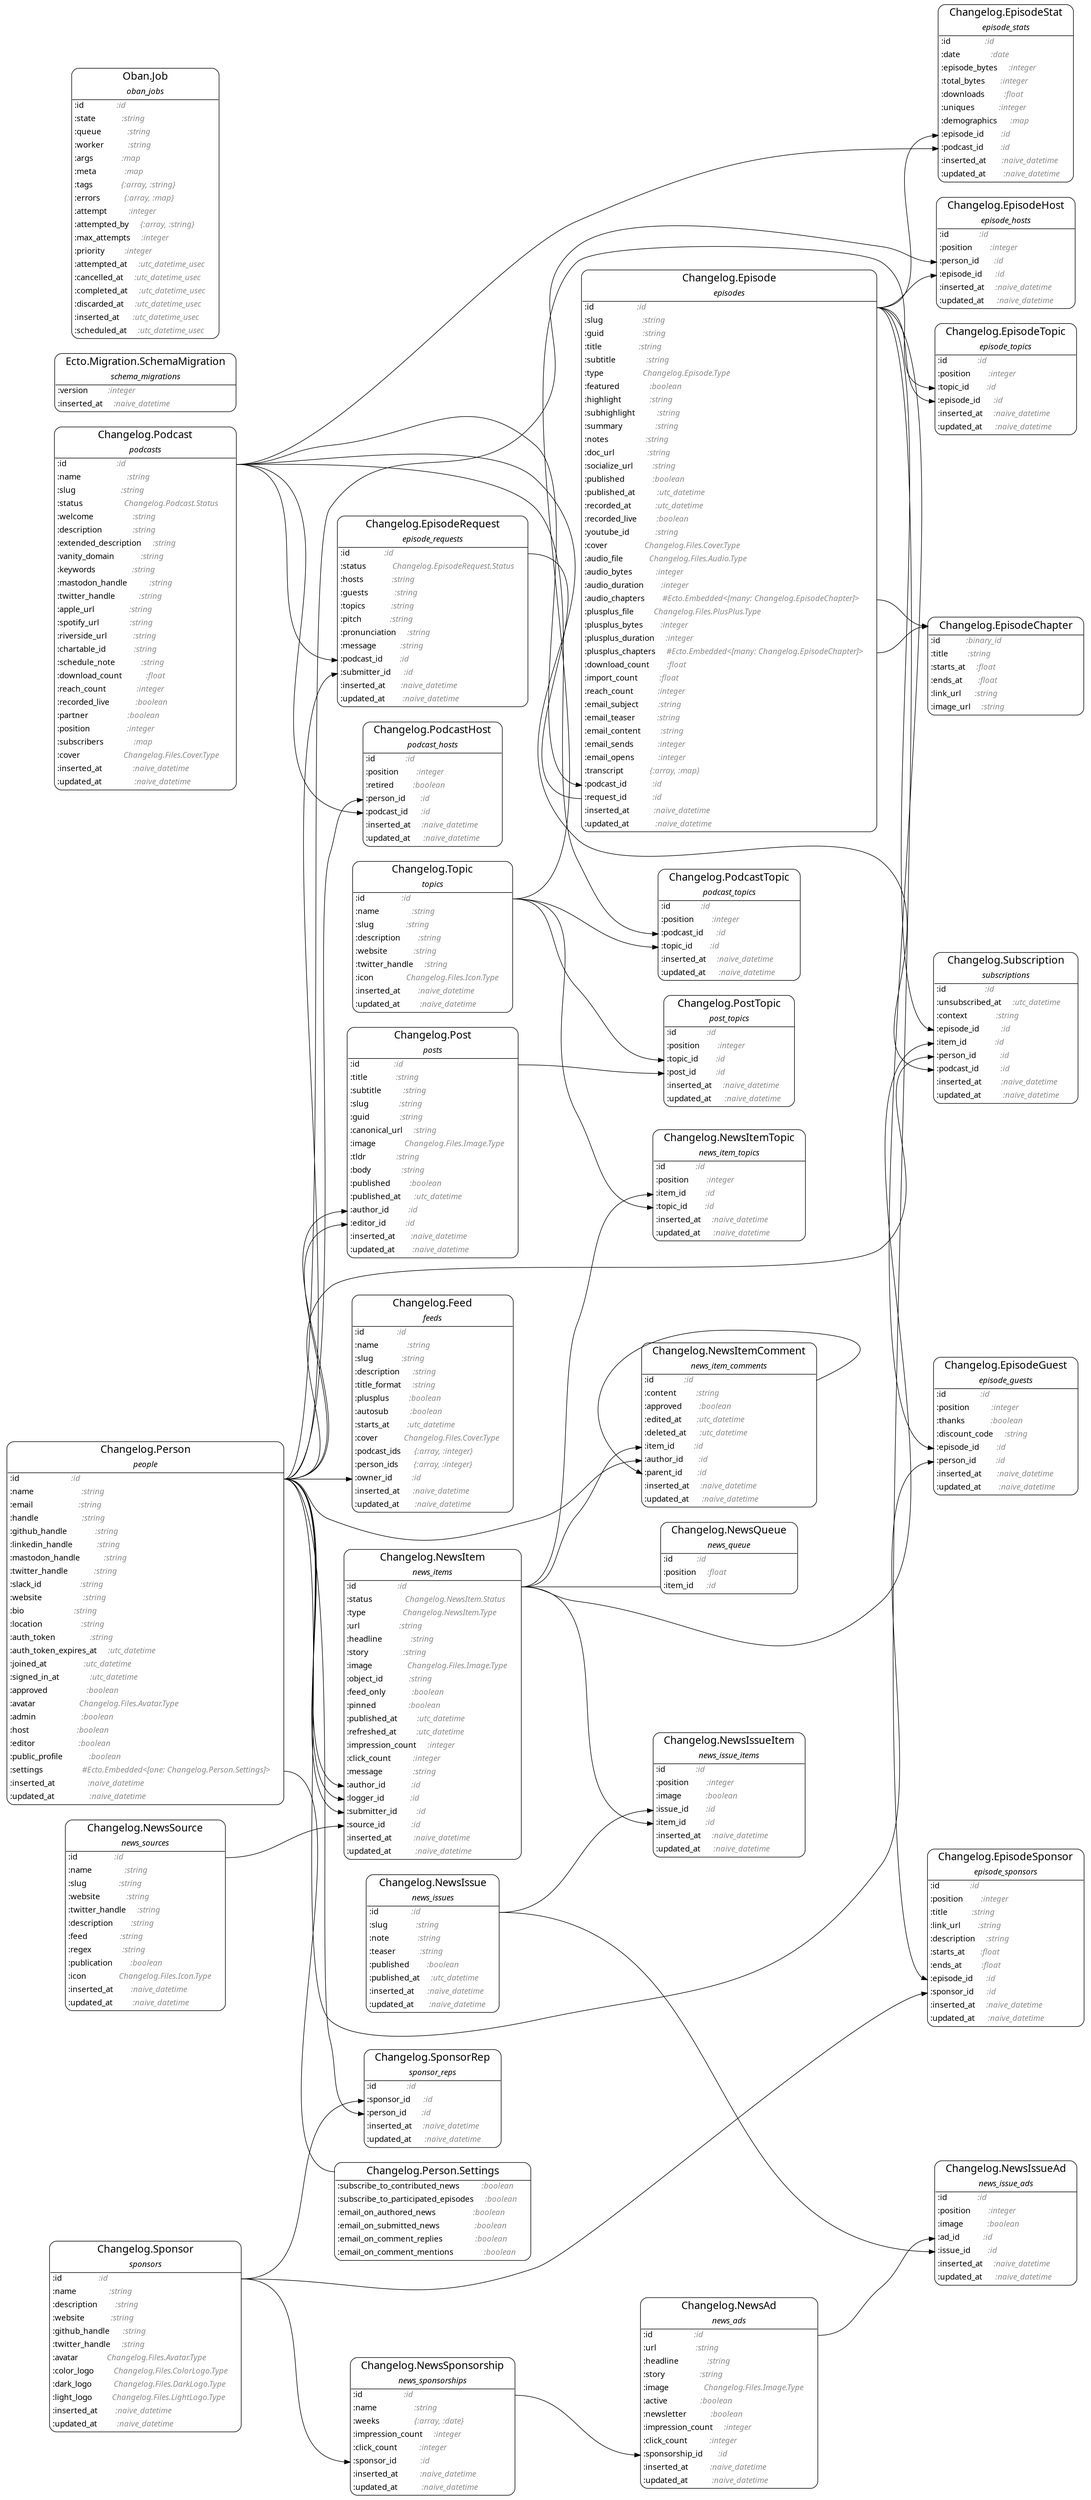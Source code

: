 digraph {
  ranksep=1.0; rankdir=LR;
  node [shape = none, fontname="Roboto Mono"];
  "Changelog.Episode" [label= <<table align='left' border='1' style='rounded' cellspacing='0' cellpadding='4' cellborder='0'><tr><td port='header@schema_module'><font point-size='18'>   Changelog.Episode   </font></td></tr><tr><td border='1' sides='b' colspan='2'><font point-size='14'><i>episodes</i></font></td></tr><tr><td align='left' port='field@id'>:id                    <i><font color='gray54'>:id                                                  </font></i></td></tr><tr><td align='left' port='field@slug'>:slug                  <i><font color='gray54'>:string                                              </font></i></td></tr><tr><td align='left' port='field@guid'>:guid                  <i><font color='gray54'>:string                                              </font></i></td></tr><tr><td align='left' port='field@title'>:title                 <i><font color='gray54'>:string                                              </font></i></td></tr><tr><td align='left' port='field@subtitle'>:subtitle              <i><font color='gray54'>:string                                              </font></i></td></tr><tr><td align='left' port='field@type'>:type                  <i><font color='gray54'>Changelog.Episode.Type                               </font></i></td></tr><tr><td align='left' port='field@featured'>:featured              <i><font color='gray54'>:boolean                                             </font></i></td></tr><tr><td align='left' port='field@highlight'>:highlight             <i><font color='gray54'>:string                                              </font></i></td></tr><tr><td align='left' port='field@subhighlight'>:subhighlight          <i><font color='gray54'>:string                                              </font></i></td></tr><tr><td align='left' port='field@summary'>:summary               <i><font color='gray54'>:string                                              </font></i></td></tr><tr><td align='left' port='field@notes'>:notes                 <i><font color='gray54'>:string                                              </font></i></td></tr><tr><td align='left' port='field@doc_url'>:doc_url               <i><font color='gray54'>:string                                              </font></i></td></tr><tr><td align='left' port='field@socialize_url'>:socialize_url         <i><font color='gray54'>:string                                              </font></i></td></tr><tr><td align='left' port='field@published'>:published             <i><font color='gray54'>:boolean                                             </font></i></td></tr><tr><td align='left' port='field@published_at'>:published_at          <i><font color='gray54'>:utc_datetime                                        </font></i></td></tr><tr><td align='left' port='field@recorded_at'>:recorded_at           <i><font color='gray54'>:utc_datetime                                        </font></i></td></tr><tr><td align='left' port='field@recorded_live'>:recorded_live         <i><font color='gray54'>:boolean                                             </font></i></td></tr><tr><td align='left' port='field@youtube_id'>:youtube_id            <i><font color='gray54'>:string                                              </font></i></td></tr><tr><td align='left' port='field@cover'>:cover                 <i><font color='gray54'>Changelog.Files.Cover.Type                           </font></i></td></tr><tr><td align='left' port='field@audio_file'>:audio_file            <i><font color='gray54'>Changelog.Files.Audio.Type                           </font></i></td></tr><tr><td align='left' port='field@audio_bytes'>:audio_bytes           <i><font color='gray54'>:integer                                             </font></i></td></tr><tr><td align='left' port='field@audio_duration'>:audio_duration        <i><font color='gray54'>:integer                                             </font></i></td></tr><tr><td align='left' port='field@audio_chapters'>:audio_chapters        <i><font color='gray54'>#Ecto.Embedded&lt;[many: Changelog.EpisodeChapter]&gt;     </font></i></td></tr><tr><td align='left' port='field@plusplus_file'>:plusplus_file         <i><font color='gray54'>Changelog.Files.PlusPlus.Type                        </font></i></td></tr><tr><td align='left' port='field@plusplus_bytes'>:plusplus_bytes        <i><font color='gray54'>:integer                                             </font></i></td></tr><tr><td align='left' port='field@plusplus_duration'>:plusplus_duration     <i><font color='gray54'>:integer                                             </font></i></td></tr><tr><td align='left' port='field@plusplus_chapters'>:plusplus_chapters     <i><font color='gray54'>#Ecto.Embedded&lt;[many: Changelog.EpisodeChapter]&gt;     </font></i></td></tr><tr><td align='left' port='field@download_count'>:download_count        <i><font color='gray54'>:float                                               </font></i></td></tr><tr><td align='left' port='field@import_count'>:import_count          <i><font color='gray54'>:float                                               </font></i></td></tr><tr><td align='left' port='field@reach_count'>:reach_count           <i><font color='gray54'>:integer                                             </font></i></td></tr><tr><td align='left' port='field@email_subject'>:email_subject         <i><font color='gray54'>:string                                              </font></i></td></tr><tr><td align='left' port='field@email_teaser'>:email_teaser          <i><font color='gray54'>:string                                              </font></i></td></tr><tr><td align='left' port='field@email_content'>:email_content         <i><font color='gray54'>:string                                              </font></i></td></tr><tr><td align='left' port='field@email_sends'>:email_sends           <i><font color='gray54'>:integer                                             </font></i></td></tr><tr><td align='left' port='field@email_opens'>:email_opens           <i><font color='gray54'>:integer                                             </font></i></td></tr><tr><td align='left' port='field@transcript'>:transcript            <i><font color='gray54'>{:array, :map}                                       </font></i></td></tr><tr><td align='left' port='field@podcast_id'>:podcast_id            <i><font color='gray54'>:id                                                  </font></i></td></tr><tr><td align='left' port='field@request_id'>:request_id            <i><font color='gray54'>:id                                                  </font></i></td></tr><tr><td align='left' port='field@inserted_at'>:inserted_at           <i><font color='gray54'>:naive_datetime                                      </font></i></td></tr><tr><td align='left' port='field@updated_at'>:updated_at            <i><font color='gray54'>:naive_datetime                                      </font></i></td></tr></table>>]
  "Changelog.EpisodeChapter" [label= <<table align='left' border='1' style='rounded' cellspacing='0' cellpadding='4' cellborder='0'><tr><td border='1' sides='b' colspan='2' port='header@schema_module'><font point-size='18'>   Changelog.EpisodeChapter   </font></td></tr><tr><td align='left' port='field@id'>:id            <i><font color='gray54'>:binary_id     </font></i></td></tr><tr><td align='left' port='field@title'>:title         <i><font color='gray54'>:string        </font></i></td></tr><tr><td align='left' port='field@starts_at'>:starts_at     <i><font color='gray54'>:float         </font></i></td></tr><tr><td align='left' port='field@ends_at'>:ends_at       <i><font color='gray54'>:float         </font></i></td></tr><tr><td align='left' port='field@link_url'>:link_url      <i><font color='gray54'>:string        </font></i></td></tr><tr><td align='left' port='field@image_url'>:image_url     <i><font color='gray54'>:string        </font></i></td></tr></table>>]
  "Changelog.EpisodeGuest" [label= <<table align='left' border='1' style='rounded' cellspacing='0' cellpadding='4' cellborder='0'><tr><td port='header@schema_module'><font point-size='18'>   Changelog.EpisodeGuest   </font></td></tr><tr><td border='1' sides='b' colspan='2'><font point-size='14'><i>episode_guests</i></font></td></tr><tr><td align='left' port='field@id'>:id                <i><font color='gray54'>:id                 </font></i></td></tr><tr><td align='left' port='field@position'>:position          <i><font color='gray54'>:integer            </font></i></td></tr><tr><td align='left' port='field@thanks'>:thanks            <i><font color='gray54'>:boolean            </font></i></td></tr><tr><td align='left' port='field@discount_code'>:discount_code     <i><font color='gray54'>:string             </font></i></td></tr><tr><td align='left' port='field@episode_id'>:episode_id        <i><font color='gray54'>:id                 </font></i></td></tr><tr><td align='left' port='field@person_id'>:person_id         <i><font color='gray54'>:id                 </font></i></td></tr><tr><td align='left' port='field@inserted_at'>:inserted_at       <i><font color='gray54'>:naive_datetime     </font></i></td></tr><tr><td align='left' port='field@updated_at'>:updated_at        <i><font color='gray54'>:naive_datetime     </font></i></td></tr></table>>]
  "Changelog.EpisodeHost" [label= <<table align='left' border='1' style='rounded' cellspacing='0' cellpadding='4' cellborder='0'><tr><td port='header@schema_module'><font point-size='18'>   Changelog.EpisodeHost   </font></td></tr><tr><td border='1' sides='b' colspan='2'><font point-size='14'><i>episode_hosts</i></font></td></tr><tr><td align='left' port='field@id'>:id              <i><font color='gray54'>:id                 </font></i></td></tr><tr><td align='left' port='field@position'>:position        <i><font color='gray54'>:integer            </font></i></td></tr><tr><td align='left' port='field@person_id'>:person_id       <i><font color='gray54'>:id                 </font></i></td></tr><tr><td align='left' port='field@episode_id'>:episode_id      <i><font color='gray54'>:id                 </font></i></td></tr><tr><td align='left' port='field@inserted_at'>:inserted_at     <i><font color='gray54'>:naive_datetime     </font></i></td></tr><tr><td align='left' port='field@updated_at'>:updated_at      <i><font color='gray54'>:naive_datetime     </font></i></td></tr></table>>]
  "Changelog.EpisodeRequest" [label= <<table align='left' border='1' style='rounded' cellspacing='0' cellpadding='4' cellborder='0'><tr><td port='header@schema_module'><font point-size='18'>   Changelog.EpisodeRequest   </font></td></tr><tr><td border='1' sides='b' colspan='2'><font point-size='14'><i>episode_requests</i></font></td></tr><tr><td align='left' port='field@id'>:id                <i><font color='gray54'>:id                                 </font></i></td></tr><tr><td align='left' port='field@status'>:status            <i><font color='gray54'>Changelog.EpisodeRequest.Status     </font></i></td></tr><tr><td align='left' port='field@hosts'>:hosts             <i><font color='gray54'>:string                             </font></i></td></tr><tr><td align='left' port='field@guests'>:guests            <i><font color='gray54'>:string                             </font></i></td></tr><tr><td align='left' port='field@topics'>:topics            <i><font color='gray54'>:string                             </font></i></td></tr><tr><td align='left' port='field@pitch'>:pitch             <i><font color='gray54'>:string                             </font></i></td></tr><tr><td align='left' port='field@pronunciation'>:pronunciation     <i><font color='gray54'>:string                             </font></i></td></tr><tr><td align='left' port='field@message'>:message           <i><font color='gray54'>:string                             </font></i></td></tr><tr><td align='left' port='field@podcast_id'>:podcast_id        <i><font color='gray54'>:id                                 </font></i></td></tr><tr><td align='left' port='field@submitter_id'>:submitter_id      <i><font color='gray54'>:id                                 </font></i></td></tr><tr><td align='left' port='field@inserted_at'>:inserted_at       <i><font color='gray54'>:naive_datetime                     </font></i></td></tr><tr><td align='left' port='field@updated_at'>:updated_at        <i><font color='gray54'>:naive_datetime                     </font></i></td></tr></table>>]
  "Changelog.EpisodeSponsor" [label= <<table align='left' border='1' style='rounded' cellspacing='0' cellpadding='4' cellborder='0'><tr><td port='header@schema_module'><font point-size='18'>   Changelog.EpisodeSponsor   </font></td></tr><tr><td border='1' sides='b' colspan='2'><font point-size='14'><i>episode_sponsors</i></font></td></tr><tr><td align='left' port='field@id'>:id              <i><font color='gray54'>:id                 </font></i></td></tr><tr><td align='left' port='field@position'>:position        <i><font color='gray54'>:integer            </font></i></td></tr><tr><td align='left' port='field@title'>:title           <i><font color='gray54'>:string             </font></i></td></tr><tr><td align='left' port='field@link_url'>:link_url        <i><font color='gray54'>:string             </font></i></td></tr><tr><td align='left' port='field@description'>:description     <i><font color='gray54'>:string             </font></i></td></tr><tr><td align='left' port='field@starts_at'>:starts_at       <i><font color='gray54'>:float              </font></i></td></tr><tr><td align='left' port='field@ends_at'>:ends_at         <i><font color='gray54'>:float              </font></i></td></tr><tr><td align='left' port='field@episode_id'>:episode_id      <i><font color='gray54'>:id                 </font></i></td></tr><tr><td align='left' port='field@sponsor_id'>:sponsor_id      <i><font color='gray54'>:id                 </font></i></td></tr><tr><td align='left' port='field@inserted_at'>:inserted_at     <i><font color='gray54'>:naive_datetime     </font></i></td></tr><tr><td align='left' port='field@updated_at'>:updated_at      <i><font color='gray54'>:naive_datetime     </font></i></td></tr></table>>]
  "Changelog.EpisodeStat" [label= <<table align='left' border='1' style='rounded' cellspacing='0' cellpadding='4' cellborder='0'><tr><td port='header@schema_module'><font point-size='18'>   Changelog.EpisodeStat   </font></td></tr><tr><td border='1' sides='b' colspan='2'><font point-size='14'><i>episode_stats</i></font></td></tr><tr><td align='left' port='field@id'>:id                <i><font color='gray54'>:id                 </font></i></td></tr><tr><td align='left' port='field@date'>:date              <i><font color='gray54'>:date               </font></i></td></tr><tr><td align='left' port='field@episode_bytes'>:episode_bytes     <i><font color='gray54'>:integer            </font></i></td></tr><tr><td align='left' port='field@total_bytes'>:total_bytes       <i><font color='gray54'>:integer            </font></i></td></tr><tr><td align='left' port='field@downloads'>:downloads         <i><font color='gray54'>:float              </font></i></td></tr><tr><td align='left' port='field@uniques'>:uniques           <i><font color='gray54'>:integer            </font></i></td></tr><tr><td align='left' port='field@demographics'>:demographics      <i><font color='gray54'>:map                </font></i></td></tr><tr><td align='left' port='field@episode_id'>:episode_id        <i><font color='gray54'>:id                 </font></i></td></tr><tr><td align='left' port='field@podcast_id'>:podcast_id        <i><font color='gray54'>:id                 </font></i></td></tr><tr><td align='left' port='field@inserted_at'>:inserted_at       <i><font color='gray54'>:naive_datetime     </font></i></td></tr><tr><td align='left' port='field@updated_at'>:updated_at        <i><font color='gray54'>:naive_datetime     </font></i></td></tr></table>>]
  "Changelog.EpisodeTopic" [label= <<table align='left' border='1' style='rounded' cellspacing='0' cellpadding='4' cellborder='0'><tr><td port='header@schema_module'><font point-size='18'>   Changelog.EpisodeTopic   </font></td></tr><tr><td border='1' sides='b' colspan='2'><font point-size='14'><i>episode_topics</i></font></td></tr><tr><td align='left' port='field@id'>:id              <i><font color='gray54'>:id                 </font></i></td></tr><tr><td align='left' port='field@position'>:position        <i><font color='gray54'>:integer            </font></i></td></tr><tr><td align='left' port='field@topic_id'>:topic_id        <i><font color='gray54'>:id                 </font></i></td></tr><tr><td align='left' port='field@episode_id'>:episode_id      <i><font color='gray54'>:id                 </font></i></td></tr><tr><td align='left' port='field@inserted_at'>:inserted_at     <i><font color='gray54'>:naive_datetime     </font></i></td></tr><tr><td align='left' port='field@updated_at'>:updated_at      <i><font color='gray54'>:naive_datetime     </font></i></td></tr></table>>]
  "Changelog.Feed" [label= <<table align='left' border='1' style='rounded' cellspacing='0' cellpadding='4' cellborder='0'><tr><td port='header@schema_module'><font point-size='18'>   Changelog.Feed   </font></td></tr><tr><td border='1' sides='b' colspan='2'><font point-size='14'><i>feeds</i></font></td></tr><tr><td align='left' port='field@id'>:id               <i><font color='gray54'>:id                            </font></i></td></tr><tr><td align='left' port='field@name'>:name             <i><font color='gray54'>:string                        </font></i></td></tr><tr><td align='left' port='field@slug'>:slug             <i><font color='gray54'>:string                        </font></i></td></tr><tr><td align='left' port='field@description'>:description      <i><font color='gray54'>:string                        </font></i></td></tr><tr><td align='left' port='field@title_format'>:title_format     <i><font color='gray54'>:string                        </font></i></td></tr><tr><td align='left' port='field@plusplus'>:plusplus         <i><font color='gray54'>:boolean                       </font></i></td></tr><tr><td align='left' port='field@autosub'>:autosub          <i><font color='gray54'>:boolean                       </font></i></td></tr><tr><td align='left' port='field@starts_at'>:starts_at        <i><font color='gray54'>:utc_datetime                  </font></i></td></tr><tr><td align='left' port='field@cover'>:cover            <i><font color='gray54'>Changelog.Files.Cover.Type     </font></i></td></tr><tr><td align='left' port='field@podcast_ids'>:podcast_ids      <i><font color='gray54'>{:array, :integer}             </font></i></td></tr><tr><td align='left' port='field@person_ids'>:person_ids       <i><font color='gray54'>{:array, :integer}             </font></i></td></tr><tr><td align='left' port='field@owner_id'>:owner_id         <i><font color='gray54'>:id                            </font></i></td></tr><tr><td align='left' port='field@inserted_at'>:inserted_at      <i><font color='gray54'>:naive_datetime                </font></i></td></tr><tr><td align='left' port='field@updated_at'>:updated_at       <i><font color='gray54'>:naive_datetime                </font></i></td></tr></table>>]
  "Changelog.NewsAd" [label= <<table align='left' border='1' style='rounded' cellspacing='0' cellpadding='4' cellborder='0'><tr><td port='header@schema_module'><font point-size='18'>   Changelog.NewsAd   </font></td></tr><tr><td border='1' sides='b' colspan='2'><font point-size='14'><i>news_ads</i></font></td></tr><tr><td align='left' port='field@id'>:id                   <i><font color='gray54'>:id                            </font></i></td></tr><tr><td align='left' port='field@url'>:url                  <i><font color='gray54'>:string                        </font></i></td></tr><tr><td align='left' port='field@headline'>:headline             <i><font color='gray54'>:string                        </font></i></td></tr><tr><td align='left' port='field@story'>:story                <i><font color='gray54'>:string                        </font></i></td></tr><tr><td align='left' port='field@image'>:image                <i><font color='gray54'>Changelog.Files.Image.Type     </font></i></td></tr><tr><td align='left' port='field@active'>:active               <i><font color='gray54'>:boolean                       </font></i></td></tr><tr><td align='left' port='field@newsletter'>:newsletter           <i><font color='gray54'>:boolean                       </font></i></td></tr><tr><td align='left' port='field@impression_count'>:impression_count     <i><font color='gray54'>:integer                       </font></i></td></tr><tr><td align='left' port='field@click_count'>:click_count          <i><font color='gray54'>:integer                       </font></i></td></tr><tr><td align='left' port='field@sponsorship_id'>:sponsorship_id       <i><font color='gray54'>:id                            </font></i></td></tr><tr><td align='left' port='field@inserted_at'>:inserted_at          <i><font color='gray54'>:naive_datetime                </font></i></td></tr><tr><td align='left' port='field@updated_at'>:updated_at           <i><font color='gray54'>:naive_datetime                </font></i></td></tr></table>>]
  "Changelog.NewsIssue" [label= <<table align='left' border='1' style='rounded' cellspacing='0' cellpadding='4' cellborder='0'><tr><td port='header@schema_module'><font point-size='18'>   Changelog.NewsIssue   </font></td></tr><tr><td border='1' sides='b' colspan='2'><font point-size='14'><i>news_issues</i></font></td></tr><tr><td align='left' port='field@id'>:id               <i><font color='gray54'>:id                 </font></i></td></tr><tr><td align='left' port='field@slug'>:slug             <i><font color='gray54'>:string             </font></i></td></tr><tr><td align='left' port='field@note'>:note             <i><font color='gray54'>:string             </font></i></td></tr><tr><td align='left' port='field@teaser'>:teaser           <i><font color='gray54'>:string             </font></i></td></tr><tr><td align='left' port='field@published'>:published        <i><font color='gray54'>:boolean            </font></i></td></tr><tr><td align='left' port='field@published_at'>:published_at     <i><font color='gray54'>:utc_datetime       </font></i></td></tr><tr><td align='left' port='field@inserted_at'>:inserted_at      <i><font color='gray54'>:naive_datetime     </font></i></td></tr><tr><td align='left' port='field@updated_at'>:updated_at       <i><font color='gray54'>:naive_datetime     </font></i></td></tr></table>>]
  "Changelog.NewsIssueAd" [label= <<table align='left' border='1' style='rounded' cellspacing='0' cellpadding='4' cellborder='0'><tr><td port='header@schema_module'><font point-size='18'>   Changelog.NewsIssueAd   </font></td></tr><tr><td border='1' sides='b' colspan='2'><font point-size='14'><i>news_issue_ads</i></font></td></tr><tr><td align='left' port='field@id'>:id              <i><font color='gray54'>:id                 </font></i></td></tr><tr><td align='left' port='field@position'>:position        <i><font color='gray54'>:integer            </font></i></td></tr><tr><td align='left' port='field@image'>:image           <i><font color='gray54'>:boolean            </font></i></td></tr><tr><td align='left' port='field@ad_id'>:ad_id           <i><font color='gray54'>:id                 </font></i></td></tr><tr><td align='left' port='field@issue_id'>:issue_id        <i><font color='gray54'>:id                 </font></i></td></tr><tr><td align='left' port='field@inserted_at'>:inserted_at     <i><font color='gray54'>:naive_datetime     </font></i></td></tr><tr><td align='left' port='field@updated_at'>:updated_at      <i><font color='gray54'>:naive_datetime     </font></i></td></tr></table>>]
  "Changelog.NewsIssueItem" [label= <<table align='left' border='1' style='rounded' cellspacing='0' cellpadding='4' cellborder='0'><tr><td port='header@schema_module'><font point-size='18'>   Changelog.NewsIssueItem   </font></td></tr><tr><td border='1' sides='b' colspan='2'><font point-size='14'><i>news_issue_items</i></font></td></tr><tr><td align='left' port='field@id'>:id              <i><font color='gray54'>:id                 </font></i></td></tr><tr><td align='left' port='field@position'>:position        <i><font color='gray54'>:integer            </font></i></td></tr><tr><td align='left' port='field@image'>:image           <i><font color='gray54'>:boolean            </font></i></td></tr><tr><td align='left' port='field@issue_id'>:issue_id        <i><font color='gray54'>:id                 </font></i></td></tr><tr><td align='left' port='field@item_id'>:item_id         <i><font color='gray54'>:id                 </font></i></td></tr><tr><td align='left' port='field@inserted_at'>:inserted_at     <i><font color='gray54'>:naive_datetime     </font></i></td></tr><tr><td align='left' port='field@updated_at'>:updated_at      <i><font color='gray54'>:naive_datetime     </font></i></td></tr></table>>]
  "Changelog.NewsItem" [label= <<table align='left' border='1' style='rounded' cellspacing='0' cellpadding='4' cellborder='0'><tr><td port='header@schema_module'><font point-size='18'>   Changelog.NewsItem   </font></td></tr><tr><td border='1' sides='b' colspan='2'><font point-size='14'><i>news_items</i></font></td></tr><tr><td align='left' port='field@id'>:id                   <i><font color='gray54'>:id                            </font></i></td></tr><tr><td align='left' port='field@status'>:status               <i><font color='gray54'>Changelog.NewsItem.Status      </font></i></td></tr><tr><td align='left' port='field@type'>:type                 <i><font color='gray54'>Changelog.NewsItem.Type        </font></i></td></tr><tr><td align='left' port='field@url'>:url                  <i><font color='gray54'>:string                        </font></i></td></tr><tr><td align='left' port='field@headline'>:headline             <i><font color='gray54'>:string                        </font></i></td></tr><tr><td align='left' port='field@story'>:story                <i><font color='gray54'>:string                        </font></i></td></tr><tr><td align='left' port='field@image'>:image                <i><font color='gray54'>Changelog.Files.Image.Type     </font></i></td></tr><tr><td align='left' port='field@object_id'>:object_id            <i><font color='gray54'>:string                        </font></i></td></tr><tr><td align='left' port='field@feed_only'>:feed_only            <i><font color='gray54'>:boolean                       </font></i></td></tr><tr><td align='left' port='field@pinned'>:pinned               <i><font color='gray54'>:boolean                       </font></i></td></tr><tr><td align='left' port='field@published_at'>:published_at         <i><font color='gray54'>:utc_datetime                  </font></i></td></tr><tr><td align='left' port='field@refreshed_at'>:refreshed_at         <i><font color='gray54'>:utc_datetime                  </font></i></td></tr><tr><td align='left' port='field@impression_count'>:impression_count     <i><font color='gray54'>:integer                       </font></i></td></tr><tr><td align='left' port='field@click_count'>:click_count          <i><font color='gray54'>:integer                       </font></i></td></tr><tr><td align='left' port='field@message'>:message              <i><font color='gray54'>:string                        </font></i></td></tr><tr><td align='left' port='field@author_id'>:author_id            <i><font color='gray54'>:id                            </font></i></td></tr><tr><td align='left' port='field@logger_id'>:logger_id            <i><font color='gray54'>:id                            </font></i></td></tr><tr><td align='left' port='field@submitter_id'>:submitter_id         <i><font color='gray54'>:id                            </font></i></td></tr><tr><td align='left' port='field@source_id'>:source_id            <i><font color='gray54'>:id                            </font></i></td></tr><tr><td align='left' port='field@inserted_at'>:inserted_at          <i><font color='gray54'>:naive_datetime                </font></i></td></tr><tr><td align='left' port='field@updated_at'>:updated_at           <i><font color='gray54'>:naive_datetime                </font></i></td></tr></table>>]
  "Changelog.NewsItemComment" [label= <<table align='left' border='1' style='rounded' cellspacing='0' cellpadding='4' cellborder='0'><tr><td port='header@schema_module'><font point-size='18'>   Changelog.NewsItemComment   </font></td></tr><tr><td border='1' sides='b' colspan='2'><font point-size='14'><i>news_item_comments</i></font></td></tr><tr><td align='left' port='field@id'>:id              <i><font color='gray54'>:id                 </font></i></td></tr><tr><td align='left' port='field@content'>:content         <i><font color='gray54'>:string             </font></i></td></tr><tr><td align='left' port='field@approved'>:approved        <i><font color='gray54'>:boolean            </font></i></td></tr><tr><td align='left' port='field@edited_at'>:edited_at       <i><font color='gray54'>:utc_datetime       </font></i></td></tr><tr><td align='left' port='field@deleted_at'>:deleted_at      <i><font color='gray54'>:utc_datetime       </font></i></td></tr><tr><td align='left' port='field@item_id'>:item_id         <i><font color='gray54'>:id                 </font></i></td></tr><tr><td align='left' port='field@author_id'>:author_id       <i><font color='gray54'>:id                 </font></i></td></tr><tr><td align='left' port='field@parent_id'>:parent_id       <i><font color='gray54'>:id                 </font></i></td></tr><tr><td align='left' port='field@inserted_at'>:inserted_at     <i><font color='gray54'>:naive_datetime     </font></i></td></tr><tr><td align='left' port='field@updated_at'>:updated_at      <i><font color='gray54'>:naive_datetime     </font></i></td></tr></table>>]
  "Changelog.NewsItemTopic" [label= <<table align='left' border='1' style='rounded' cellspacing='0' cellpadding='4' cellborder='0'><tr><td port='header@schema_module'><font point-size='18'>   Changelog.NewsItemTopic   </font></td></tr><tr><td border='1' sides='b' colspan='2'><font point-size='14'><i>news_item_topics</i></font></td></tr><tr><td align='left' port='field@id'>:id              <i><font color='gray54'>:id                 </font></i></td></tr><tr><td align='left' port='field@position'>:position        <i><font color='gray54'>:integer            </font></i></td></tr><tr><td align='left' port='field@item_id'>:item_id         <i><font color='gray54'>:id                 </font></i></td></tr><tr><td align='left' port='field@topic_id'>:topic_id        <i><font color='gray54'>:id                 </font></i></td></tr><tr><td align='left' port='field@inserted_at'>:inserted_at     <i><font color='gray54'>:naive_datetime     </font></i></td></tr><tr><td align='left' port='field@updated_at'>:updated_at      <i><font color='gray54'>:naive_datetime     </font></i></td></tr></table>>]
  "Changelog.NewsQueue" [label= <<table align='left' border='1' style='rounded' cellspacing='0' cellpadding='4' cellborder='0'><tr><td port='header@schema_module'><font point-size='18'>   Changelog.NewsQueue   </font></td></tr><tr><td border='1' sides='b' colspan='2'><font point-size='14'><i>news_queue</i></font></td></tr><tr><td align='left' port='field@id'>:id           <i><font color='gray54'>:id        </font></i></td></tr><tr><td align='left' port='field@position'>:position     <i><font color='gray54'>:float     </font></i></td></tr><tr><td align='left' port='field@item_id'>:item_id      <i><font color='gray54'>:id        </font></i></td></tr></table>>]
  "Changelog.NewsSource" [label= <<table align='left' border='1' style='rounded' cellspacing='0' cellpadding='4' cellborder='0'><tr><td port='header@schema_module'><font point-size='18'>   Changelog.NewsSource   </font></td></tr><tr><td border='1' sides='b' colspan='2'><font point-size='14'><i>news_sources</i></font></td></tr><tr><td align='left' port='field@id'>:id                 <i><font color='gray54'>:id                           </font></i></td></tr><tr><td align='left' port='field@name'>:name               <i><font color='gray54'>:string                       </font></i></td></tr><tr><td align='left' port='field@slug'>:slug               <i><font color='gray54'>:string                       </font></i></td></tr><tr><td align='left' port='field@website'>:website            <i><font color='gray54'>:string                       </font></i></td></tr><tr><td align='left' port='field@twitter_handle'>:twitter_handle     <i><font color='gray54'>:string                       </font></i></td></tr><tr><td align='left' port='field@description'>:description        <i><font color='gray54'>:string                       </font></i></td></tr><tr><td align='left' port='field@feed'>:feed               <i><font color='gray54'>:string                       </font></i></td></tr><tr><td align='left' port='field@regex'>:regex              <i><font color='gray54'>:string                       </font></i></td></tr><tr><td align='left' port='field@publication'>:publication        <i><font color='gray54'>:boolean                      </font></i></td></tr><tr><td align='left' port='field@icon'>:icon               <i><font color='gray54'>Changelog.Files.Icon.Type     </font></i></td></tr><tr><td align='left' port='field@inserted_at'>:inserted_at        <i><font color='gray54'>:naive_datetime               </font></i></td></tr><tr><td align='left' port='field@updated_at'>:updated_at         <i><font color='gray54'>:naive_datetime               </font></i></td></tr></table>>]
  "Changelog.NewsSponsorship" [label= <<table align='left' border='1' style='rounded' cellspacing='0' cellpadding='4' cellborder='0'><tr><td port='header@schema_module'><font point-size='18'>   Changelog.NewsSponsorship   </font></td></tr><tr><td border='1' sides='b' colspan='2'><font point-size='14'><i>news_sponsorships</i></font></td></tr><tr><td align='left' port='field@id'>:id                   <i><font color='gray54'>:id                 </font></i></td></tr><tr><td align='left' port='field@name'>:name                 <i><font color='gray54'>:string             </font></i></td></tr><tr><td align='left' port='field@weeks'>:weeks                <i><font color='gray54'>{:array, :date}     </font></i></td></tr><tr><td align='left' port='field@impression_count'>:impression_count     <i><font color='gray54'>:integer            </font></i></td></tr><tr><td align='left' port='field@click_count'>:click_count          <i><font color='gray54'>:integer            </font></i></td></tr><tr><td align='left' port='field@sponsor_id'>:sponsor_id           <i><font color='gray54'>:id                 </font></i></td></tr><tr><td align='left' port='field@inserted_at'>:inserted_at          <i><font color='gray54'>:naive_datetime     </font></i></td></tr><tr><td align='left' port='field@updated_at'>:updated_at           <i><font color='gray54'>:naive_datetime     </font></i></td></tr></table>>]
  "Changelog.Person" [label= <<table align='left' border='1' style='rounded' cellspacing='0' cellpadding='4' cellborder='0'><tr><td port='header@schema_module'><font point-size='18'>   Changelog.Person   </font></td></tr><tr><td border='1' sides='b' colspan='2'><font point-size='14'><i>people</i></font></td></tr><tr><td align='left' port='field@id'>:id                        <i><font color='gray54'>:id                                                  </font></i></td></tr><tr><td align='left' port='field@name'>:name                      <i><font color='gray54'>:string                                              </font></i></td></tr><tr><td align='left' port='field@email'>:email                     <i><font color='gray54'>:string                                              </font></i></td></tr><tr><td align='left' port='field@handle'>:handle                    <i><font color='gray54'>:string                                              </font></i></td></tr><tr><td align='left' port='field@github_handle'>:github_handle             <i><font color='gray54'>:string                                              </font></i></td></tr><tr><td align='left' port='field@linkedin_handle'>:linkedin_handle           <i><font color='gray54'>:string                                              </font></i></td></tr><tr><td align='left' port='field@mastodon_handle'>:mastodon_handle           <i><font color='gray54'>:string                                              </font></i></td></tr><tr><td align='left' port='field@twitter_handle'>:twitter_handle            <i><font color='gray54'>:string                                              </font></i></td></tr><tr><td align='left' port='field@slack_id'>:slack_id                  <i><font color='gray54'>:string                                              </font></i></td></tr><tr><td align='left' port='field@website'>:website                   <i><font color='gray54'>:string                                              </font></i></td></tr><tr><td align='left' port='field@bio'>:bio                       <i><font color='gray54'>:string                                              </font></i></td></tr><tr><td align='left' port='field@location'>:location                  <i><font color='gray54'>:string                                              </font></i></td></tr><tr><td align='left' port='field@auth_token'>:auth_token                <i><font color='gray54'>:string                                              </font></i></td></tr><tr><td align='left' port='field@auth_token_expires_at'>:auth_token_expires_at     <i><font color='gray54'>:utc_datetime                                        </font></i></td></tr><tr><td align='left' port='field@joined_at'>:joined_at                 <i><font color='gray54'>:utc_datetime                                        </font></i></td></tr><tr><td align='left' port='field@signed_in_at'>:signed_in_at              <i><font color='gray54'>:utc_datetime                                        </font></i></td></tr><tr><td align='left' port='field@approved'>:approved                  <i><font color='gray54'>:boolean                                             </font></i></td></tr><tr><td align='left' port='field@avatar'>:avatar                    <i><font color='gray54'>Changelog.Files.Avatar.Type                          </font></i></td></tr><tr><td align='left' port='field@admin'>:admin                     <i><font color='gray54'>:boolean                                             </font></i></td></tr><tr><td align='left' port='field@host'>:host                      <i><font color='gray54'>:boolean                                             </font></i></td></tr><tr><td align='left' port='field@editor'>:editor                    <i><font color='gray54'>:boolean                                             </font></i></td></tr><tr><td align='left' port='field@public_profile'>:public_profile            <i><font color='gray54'>:boolean                                             </font></i></td></tr><tr><td align='left' port='field@settings'>:settings                  <i><font color='gray54'>#Ecto.Embedded&lt;[one: Changelog.Person.Settings]&gt;     </font></i></td></tr><tr><td align='left' port='field@inserted_at'>:inserted_at               <i><font color='gray54'>:naive_datetime                                      </font></i></td></tr><tr><td align='left' port='field@updated_at'>:updated_at                <i><font color='gray54'>:naive_datetime                                      </font></i></td></tr></table>>]
  "Changelog.Person.Settings" [label= <<table align='left' border='1' style='rounded' cellspacing='0' cellpadding='4' cellborder='0'><tr><td border='1' sides='b' colspan='2' port='header@schema_module'><font point-size='18'>   Changelog.Person.Settings   </font></td></tr><tr><td align='left' port='field@subscribe_to_contributed_news'>:subscribe_to_contributed_news          <i><font color='gray54'>:boolean     </font></i></td></tr><tr><td align='left' port='field@subscribe_to_participated_episodes'>:subscribe_to_participated_episodes     <i><font color='gray54'>:boolean     </font></i></td></tr><tr><td align='left' port='field@email_on_authored_news'>:email_on_authored_news                 <i><font color='gray54'>:boolean     </font></i></td></tr><tr><td align='left' port='field@email_on_submitted_news'>:email_on_submitted_news                <i><font color='gray54'>:boolean     </font></i></td></tr><tr><td align='left' port='field@email_on_comment_replies'>:email_on_comment_replies               <i><font color='gray54'>:boolean     </font></i></td></tr><tr><td align='left' port='field@email_on_comment_mentions'>:email_on_comment_mentions              <i><font color='gray54'>:boolean     </font></i></td></tr></table>>]
  "Changelog.Podcast" [label= <<table align='left' border='1' style='rounded' cellspacing='0' cellpadding='4' cellborder='0'><tr><td port='header@schema_module'><font point-size='18'>   Changelog.Podcast   </font></td></tr><tr><td border='1' sides='b' colspan='2'><font point-size='14'><i>podcasts</i></font></td></tr><tr><td align='left' port='field@id'>:id                       <i><font color='gray54'>:id                            </font></i></td></tr><tr><td align='left' port='field@name'>:name                     <i><font color='gray54'>:string                        </font></i></td></tr><tr><td align='left' port='field@slug'>:slug                     <i><font color='gray54'>:string                        </font></i></td></tr><tr><td align='left' port='field@status'>:status                   <i><font color='gray54'>Changelog.Podcast.Status       </font></i></td></tr><tr><td align='left' port='field@welcome'>:welcome                  <i><font color='gray54'>:string                        </font></i></td></tr><tr><td align='left' port='field@description'>:description              <i><font color='gray54'>:string                        </font></i></td></tr><tr><td align='left' port='field@extended_description'>:extended_description     <i><font color='gray54'>:string                        </font></i></td></tr><tr><td align='left' port='field@vanity_domain'>:vanity_domain            <i><font color='gray54'>:string                        </font></i></td></tr><tr><td align='left' port='field@keywords'>:keywords                 <i><font color='gray54'>:string                        </font></i></td></tr><tr><td align='left' port='field@mastodon_handle'>:mastodon_handle          <i><font color='gray54'>:string                        </font></i></td></tr><tr><td align='left' port='field@twitter_handle'>:twitter_handle           <i><font color='gray54'>:string                        </font></i></td></tr><tr><td align='left' port='field@apple_url'>:apple_url                <i><font color='gray54'>:string                        </font></i></td></tr><tr><td align='left' port='field@spotify_url'>:spotify_url              <i><font color='gray54'>:string                        </font></i></td></tr><tr><td align='left' port='field@riverside_url'>:riverside_url            <i><font color='gray54'>:string                        </font></i></td></tr><tr><td align='left' port='field@chartable_id'>:chartable_id             <i><font color='gray54'>:string                        </font></i></td></tr><tr><td align='left' port='field@schedule_note'>:schedule_note            <i><font color='gray54'>:string                        </font></i></td></tr><tr><td align='left' port='field@download_count'>:download_count           <i><font color='gray54'>:float                         </font></i></td></tr><tr><td align='left' port='field@reach_count'>:reach_count              <i><font color='gray54'>:integer                       </font></i></td></tr><tr><td align='left' port='field@recorded_live'>:recorded_live            <i><font color='gray54'>:boolean                       </font></i></td></tr><tr><td align='left' port='field@partner'>:partner                  <i><font color='gray54'>:boolean                       </font></i></td></tr><tr><td align='left' port='field@position'>:position                 <i><font color='gray54'>:integer                       </font></i></td></tr><tr><td align='left' port='field@subscribers'>:subscribers              <i><font color='gray54'>:map                           </font></i></td></tr><tr><td align='left' port='field@cover'>:cover                    <i><font color='gray54'>Changelog.Files.Cover.Type     </font></i></td></tr><tr><td align='left' port='field@inserted_at'>:inserted_at              <i><font color='gray54'>:naive_datetime                </font></i></td></tr><tr><td align='left' port='field@updated_at'>:updated_at               <i><font color='gray54'>:naive_datetime                </font></i></td></tr></table>>]
  "Changelog.PodcastHost" [label= <<table align='left' border='1' style='rounded' cellspacing='0' cellpadding='4' cellborder='0'><tr><td port='header@schema_module'><font point-size='18'>   Changelog.PodcastHost   </font></td></tr><tr><td border='1' sides='b' colspan='2'><font point-size='14'><i>podcast_hosts</i></font></td></tr><tr><td align='left' port='field@id'>:id              <i><font color='gray54'>:id                 </font></i></td></tr><tr><td align='left' port='field@position'>:position        <i><font color='gray54'>:integer            </font></i></td></tr><tr><td align='left' port='field@retired'>:retired         <i><font color='gray54'>:boolean            </font></i></td></tr><tr><td align='left' port='field@person_id'>:person_id       <i><font color='gray54'>:id                 </font></i></td></tr><tr><td align='left' port='field@podcast_id'>:podcast_id      <i><font color='gray54'>:id                 </font></i></td></tr><tr><td align='left' port='field@inserted_at'>:inserted_at     <i><font color='gray54'>:naive_datetime     </font></i></td></tr><tr><td align='left' port='field@updated_at'>:updated_at      <i><font color='gray54'>:naive_datetime     </font></i></td></tr></table>>]
  "Changelog.PodcastTopic" [label= <<table align='left' border='1' style='rounded' cellspacing='0' cellpadding='4' cellborder='0'><tr><td port='header@schema_module'><font point-size='18'>   Changelog.PodcastTopic   </font></td></tr><tr><td border='1' sides='b' colspan='2'><font point-size='14'><i>podcast_topics</i></font></td></tr><tr><td align='left' port='field@id'>:id              <i><font color='gray54'>:id                 </font></i></td></tr><tr><td align='left' port='field@position'>:position        <i><font color='gray54'>:integer            </font></i></td></tr><tr><td align='left' port='field@podcast_id'>:podcast_id      <i><font color='gray54'>:id                 </font></i></td></tr><tr><td align='left' port='field@topic_id'>:topic_id        <i><font color='gray54'>:id                 </font></i></td></tr><tr><td align='left' port='field@inserted_at'>:inserted_at     <i><font color='gray54'>:naive_datetime     </font></i></td></tr><tr><td align='left' port='field@updated_at'>:updated_at      <i><font color='gray54'>:naive_datetime     </font></i></td></tr></table>>]
  "Changelog.Post" [label= <<table align='left' border='1' style='rounded' cellspacing='0' cellpadding='4' cellborder='0'><tr><td port='header@schema_module'><font point-size='18'>   Changelog.Post   </font></td></tr><tr><td border='1' sides='b' colspan='2'><font point-size='14'><i>posts</i></font></td></tr><tr><td align='left' port='field@id'>:id                <i><font color='gray54'>:id                            </font></i></td></tr><tr><td align='left' port='field@title'>:title             <i><font color='gray54'>:string                        </font></i></td></tr><tr><td align='left' port='field@subtitle'>:subtitle          <i><font color='gray54'>:string                        </font></i></td></tr><tr><td align='left' port='field@slug'>:slug              <i><font color='gray54'>:string                        </font></i></td></tr><tr><td align='left' port='field@guid'>:guid              <i><font color='gray54'>:string                        </font></i></td></tr><tr><td align='left' port='field@canonical_url'>:canonical_url     <i><font color='gray54'>:string                        </font></i></td></tr><tr><td align='left' port='field@image'>:image             <i><font color='gray54'>Changelog.Files.Image.Type     </font></i></td></tr><tr><td align='left' port='field@tldr'>:tldr              <i><font color='gray54'>:string                        </font></i></td></tr><tr><td align='left' port='field@body'>:body              <i><font color='gray54'>:string                        </font></i></td></tr><tr><td align='left' port='field@published'>:published         <i><font color='gray54'>:boolean                       </font></i></td></tr><tr><td align='left' port='field@published_at'>:published_at      <i><font color='gray54'>:utc_datetime                  </font></i></td></tr><tr><td align='left' port='field@author_id'>:author_id         <i><font color='gray54'>:id                            </font></i></td></tr><tr><td align='left' port='field@editor_id'>:editor_id         <i><font color='gray54'>:id                            </font></i></td></tr><tr><td align='left' port='field@inserted_at'>:inserted_at       <i><font color='gray54'>:naive_datetime                </font></i></td></tr><tr><td align='left' port='field@updated_at'>:updated_at        <i><font color='gray54'>:naive_datetime                </font></i></td></tr></table>>]
  "Changelog.PostTopic" [label= <<table align='left' border='1' style='rounded' cellspacing='0' cellpadding='4' cellborder='0'><tr><td port='header@schema_module'><font point-size='18'>   Changelog.PostTopic   </font></td></tr><tr><td border='1' sides='b' colspan='2'><font point-size='14'><i>post_topics</i></font></td></tr><tr><td align='left' port='field@id'>:id              <i><font color='gray54'>:id                 </font></i></td></tr><tr><td align='left' port='field@position'>:position        <i><font color='gray54'>:integer            </font></i></td></tr><tr><td align='left' port='field@topic_id'>:topic_id        <i><font color='gray54'>:id                 </font></i></td></tr><tr><td align='left' port='field@post_id'>:post_id         <i><font color='gray54'>:id                 </font></i></td></tr><tr><td align='left' port='field@inserted_at'>:inserted_at     <i><font color='gray54'>:naive_datetime     </font></i></td></tr><tr><td align='left' port='field@updated_at'>:updated_at      <i><font color='gray54'>:naive_datetime     </font></i></td></tr></table>>]
  "Changelog.Sponsor" [label= <<table align='left' border='1' style='rounded' cellspacing='0' cellpadding='4' cellborder='0'><tr><td port='header@schema_module'><font point-size='18'>   Changelog.Sponsor   </font></td></tr><tr><td border='1' sides='b' colspan='2'><font point-size='14'><i>sponsors</i></font></td></tr><tr><td align='left' port='field@id'>:id                 <i><font color='gray54'>:id                                </font></i></td></tr><tr><td align='left' port='field@name'>:name               <i><font color='gray54'>:string                            </font></i></td></tr><tr><td align='left' port='field@description'>:description        <i><font color='gray54'>:string                            </font></i></td></tr><tr><td align='left' port='field@website'>:website            <i><font color='gray54'>:string                            </font></i></td></tr><tr><td align='left' port='field@github_handle'>:github_handle      <i><font color='gray54'>:string                            </font></i></td></tr><tr><td align='left' port='field@twitter_handle'>:twitter_handle     <i><font color='gray54'>:string                            </font></i></td></tr><tr><td align='left' port='field@avatar'>:avatar             <i><font color='gray54'>Changelog.Files.Avatar.Type        </font></i></td></tr><tr><td align='left' port='field@color_logo'>:color_logo         <i><font color='gray54'>Changelog.Files.ColorLogo.Type     </font></i></td></tr><tr><td align='left' port='field@dark_logo'>:dark_logo          <i><font color='gray54'>Changelog.Files.DarkLogo.Type      </font></i></td></tr><tr><td align='left' port='field@light_logo'>:light_logo         <i><font color='gray54'>Changelog.Files.LightLogo.Type     </font></i></td></tr><tr><td align='left' port='field@inserted_at'>:inserted_at        <i><font color='gray54'>:naive_datetime                    </font></i></td></tr><tr><td align='left' port='field@updated_at'>:updated_at         <i><font color='gray54'>:naive_datetime                    </font></i></td></tr></table>>]
  "Changelog.SponsorRep" [label= <<table align='left' border='1' style='rounded' cellspacing='0' cellpadding='4' cellborder='0'><tr><td port='header@schema_module'><font point-size='18'>   Changelog.SponsorRep   </font></td></tr><tr><td border='1' sides='b' colspan='2'><font point-size='14'><i>sponsor_reps</i></font></td></tr><tr><td align='left' port='field@id'>:id              <i><font color='gray54'>:id                 </font></i></td></tr><tr><td align='left' port='field@sponsor_id'>:sponsor_id      <i><font color='gray54'>:id                 </font></i></td></tr><tr><td align='left' port='field@person_id'>:person_id       <i><font color='gray54'>:id                 </font></i></td></tr><tr><td align='left' port='field@inserted_at'>:inserted_at     <i><font color='gray54'>:naive_datetime     </font></i></td></tr><tr><td align='left' port='field@updated_at'>:updated_at      <i><font color='gray54'>:naive_datetime     </font></i></td></tr></table>>]
  "Changelog.Subscription" [label= <<table align='left' border='1' style='rounded' cellspacing='0' cellpadding='4' cellborder='0'><tr><td port='header@schema_module'><font point-size='18'>   Changelog.Subscription   </font></td></tr><tr><td border='1' sides='b' colspan='2'><font point-size='14'><i>subscriptions</i></font></td></tr><tr><td align='left' port='field@id'>:id                  <i><font color='gray54'>:id                 </font></i></td></tr><tr><td align='left' port='field@unsubscribed_at'>:unsubscribed_at     <i><font color='gray54'>:utc_datetime       </font></i></td></tr><tr><td align='left' port='field@context'>:context             <i><font color='gray54'>:string             </font></i></td></tr><tr><td align='left' port='field@episode_id'>:episode_id          <i><font color='gray54'>:id                 </font></i></td></tr><tr><td align='left' port='field@item_id'>:item_id             <i><font color='gray54'>:id                 </font></i></td></tr><tr><td align='left' port='field@person_id'>:person_id           <i><font color='gray54'>:id                 </font></i></td></tr><tr><td align='left' port='field@podcast_id'>:podcast_id          <i><font color='gray54'>:id                 </font></i></td></tr><tr><td align='left' port='field@inserted_at'>:inserted_at         <i><font color='gray54'>:naive_datetime     </font></i></td></tr><tr><td align='left' port='field@updated_at'>:updated_at          <i><font color='gray54'>:naive_datetime     </font></i></td></tr></table>>]
  "Changelog.Topic" [label= <<table align='left' border='1' style='rounded' cellspacing='0' cellpadding='4' cellborder='0'><tr><td port='header@schema_module'><font point-size='18'>   Changelog.Topic   </font></td></tr><tr><td border='1' sides='b' colspan='2'><font point-size='14'><i>topics</i></font></td></tr><tr><td align='left' port='field@id'>:id                 <i><font color='gray54'>:id                           </font></i></td></tr><tr><td align='left' port='field@name'>:name               <i><font color='gray54'>:string                       </font></i></td></tr><tr><td align='left' port='field@slug'>:slug               <i><font color='gray54'>:string                       </font></i></td></tr><tr><td align='left' port='field@description'>:description        <i><font color='gray54'>:string                       </font></i></td></tr><tr><td align='left' port='field@website'>:website            <i><font color='gray54'>:string                       </font></i></td></tr><tr><td align='left' port='field@twitter_handle'>:twitter_handle     <i><font color='gray54'>:string                       </font></i></td></tr><tr><td align='left' port='field@icon'>:icon               <i><font color='gray54'>Changelog.Files.Icon.Type     </font></i></td></tr><tr><td align='left' port='field@inserted_at'>:inserted_at        <i><font color='gray54'>:naive_datetime               </font></i></td></tr><tr><td align='left' port='field@updated_at'>:updated_at         <i><font color='gray54'>:naive_datetime               </font></i></td></tr></table>>]
  "Ecto.Migration.SchemaMigration" [label= <<table align='left' border='1' style='rounded' cellspacing='0' cellpadding='4' cellborder='0'><tr><td port='header@schema_module'><font point-size='18'>   Ecto.Migration.SchemaMigration   </font></td></tr><tr><td border='1' sides='b' colspan='2'><font point-size='14'><i>schema_migrations</i></font></td></tr><tr><td align='left' port='field@version'>:version         <i><font color='gray54'>:integer            </font></i></td></tr><tr><td align='left' port='field@inserted_at'>:inserted_at     <i><font color='gray54'>:naive_datetime     </font></i></td></tr></table>>]
  "Oban.Job" [label= <<table align='left' border='1' style='rounded' cellspacing='0' cellpadding='4' cellborder='0'><tr><td port='header@schema_module'><font point-size='18'>   Oban.Job   </font></td></tr><tr><td border='1' sides='b' colspan='2'><font point-size='14'><i>oban_jobs</i></font></td></tr><tr><td align='left' port='field@id'>:id               <i><font color='gray54'>:id                    </font></i></td></tr><tr><td align='left' port='field@state'>:state            <i><font color='gray54'>:string                </font></i></td></tr><tr><td align='left' port='field@queue'>:queue            <i><font color='gray54'>:string                </font></i></td></tr><tr><td align='left' port='field@worker'>:worker           <i><font color='gray54'>:string                </font></i></td></tr><tr><td align='left' port='field@args'>:args             <i><font color='gray54'>:map                   </font></i></td></tr><tr><td align='left' port='field@meta'>:meta             <i><font color='gray54'>:map                   </font></i></td></tr><tr><td align='left' port='field@tags'>:tags             <i><font color='gray54'>{:array, :string}      </font></i></td></tr><tr><td align='left' port='field@errors'>:errors           <i><font color='gray54'>{:array, :map}         </font></i></td></tr><tr><td align='left' port='field@attempt'>:attempt          <i><font color='gray54'>:integer               </font></i></td></tr><tr><td align='left' port='field@attempted_by'>:attempted_by     <i><font color='gray54'>{:array, :string}      </font></i></td></tr><tr><td align='left' port='field@max_attempts'>:max_attempts     <i><font color='gray54'>:integer               </font></i></td></tr><tr><td align='left' port='field@priority'>:priority         <i><font color='gray54'>:integer               </font></i></td></tr><tr><td align='left' port='field@attempted_at'>:attempted_at     <i><font color='gray54'>:utc_datetime_usec     </font></i></td></tr><tr><td align='left' port='field@cancelled_at'>:cancelled_at     <i><font color='gray54'>:utc_datetime_usec     </font></i></td></tr><tr><td align='left' port='field@completed_at'>:completed_at     <i><font color='gray54'>:utc_datetime_usec     </font></i></td></tr><tr><td align='left' port='field@discarded_at'>:discarded_at     <i><font color='gray54'>:utc_datetime_usec     </font></i></td></tr><tr><td align='left' port='field@inserted_at'>:inserted_at      <i><font color='gray54'>:utc_datetime_usec     </font></i></td></tr><tr><td align='left' port='field@scheduled_at'>:scheduled_at     <i><font color='gray54'>:utc_datetime_usec     </font></i></td></tr></table>>]

  "Changelog.EpisodeRequest":"field@id":e -> "Changelog.Episode":"field@request_id":w [dir=none]
  "Changelog.Episode":"field@audio_chapters":e -> "Changelog.EpisodeChapter":"header@schema_module":w
  "Changelog.Episode":"field@id":e -> "Changelog.EpisodeGuest":"field@episode_id":w
  "Changelog.Episode":"field@id":e -> "Changelog.EpisodeHost":"field@episode_id":w
  "Changelog.Episode":"field@id":e -> "Changelog.EpisodeSponsor":"field@episode_id":w
  "Changelog.Episode":"field@id":e -> "Changelog.EpisodeStat":"field@episode_id":w
  "Changelog.Episode":"field@id":e -> "Changelog.EpisodeTopic":"field@episode_id":w
  "Changelog.Episode":"field@id":e -> "Changelog.Subscription":"field@episode_id":w
  "Changelog.Episode":"field@plusplus_chapters":e -> "Changelog.EpisodeChapter":"header@schema_module":w
  "Changelog.NewsAd":"field@id":e -> "Changelog.NewsIssueAd":"field@ad_id":w
  "Changelog.NewsIssue":"field@id":e -> "Changelog.NewsIssueAd":"field@issue_id":w
  "Changelog.NewsIssue":"field@id":e -> "Changelog.NewsIssueItem":"field@issue_id":w
  "Changelog.NewsItemComment":"field@id":e -> "Changelog.NewsItemComment":"field@parent_id":w
  "Changelog.NewsItem":"field@id":e -> "Changelog.NewsIssueItem":"field@item_id":w
  "Changelog.NewsItem":"field@id":e -> "Changelog.NewsItemComment":"field@item_id":w
  "Changelog.NewsItem":"field@id":e -> "Changelog.NewsItemTopic":"field@item_id":w
  "Changelog.NewsItem":"field@id":e -> "Changelog.NewsQueue":"field@item_id":w [dir=none]
  "Changelog.NewsItem":"field@id":e -> "Changelog.Subscription":"field@item_id":w
  "Changelog.NewsSource":"field@id":e -> "Changelog.NewsItem":"field@source_id":w
  "Changelog.NewsSponsorship":"field@id":e -> "Changelog.NewsAd":"field@sponsorship_id":w
  "Changelog.Person":"field@id":e -> "Changelog.EpisodeGuest":"field@person_id":w
  "Changelog.Person":"field@id":e -> "Changelog.EpisodeHost":"field@person_id":w
  "Changelog.Person":"field@id":e -> "Changelog.EpisodeRequest":"field@submitter_id":w
  "Changelog.Person":"field@id":e -> "Changelog.Feed":"field@owner_id":w
  "Changelog.Person":"field@id":e -> "Changelog.NewsItemComment":"field@author_id":w
  "Changelog.Person":"field@id":e -> "Changelog.NewsItem":"field@author_id":w
  "Changelog.Person":"field@id":e -> "Changelog.NewsItem":"field@logger_id":w
  "Changelog.Person":"field@id":e -> "Changelog.NewsItem":"field@submitter_id":w
  "Changelog.Person":"field@id":e -> "Changelog.PodcastHost":"field@person_id":w
  "Changelog.Person":"field@id":e -> "Changelog.Post":"field@author_id":w
  "Changelog.Person":"field@id":e -> "Changelog.Post":"field@editor_id":w
  "Changelog.Person":"field@id":e -> "Changelog.SponsorRep":"field@person_id":w
  "Changelog.Person":"field@id":e -> "Changelog.Subscription":"field@person_id":w
  "Changelog.Person":"field@settings":e -> "Changelog.Person.Settings":"header@schema_module":w [dir=none]
  "Changelog.Podcast":"field@id":e -> "Changelog.EpisodeRequest":"field@podcast_id":w
  "Changelog.Podcast":"field@id":e -> "Changelog.EpisodeStat":"field@podcast_id":w
  "Changelog.Podcast":"field@id":e -> "Changelog.Episode":"field@podcast_id":w
  "Changelog.Podcast":"field@id":e -> "Changelog.PodcastHost":"field@podcast_id":w
  "Changelog.Podcast":"field@id":e -> "Changelog.PodcastTopic":"field@podcast_id":w
  "Changelog.Podcast":"field@id":e -> "Changelog.Subscription":"field@podcast_id":w
  "Changelog.Post":"field@id":e -> "Changelog.PostTopic":"field@post_id":w
  "Changelog.Sponsor":"field@id":e -> "Changelog.EpisodeSponsor":"field@sponsor_id":w
  "Changelog.Sponsor":"field@id":e -> "Changelog.NewsSponsorship":"field@sponsor_id":w
  "Changelog.Sponsor":"field@id":e -> "Changelog.SponsorRep":"field@sponsor_id":w
  "Changelog.Topic":"field@id":e -> "Changelog.EpisodeTopic":"field@topic_id":w
  "Changelog.Topic":"field@id":e -> "Changelog.NewsItemTopic":"field@topic_id":w
  "Changelog.Topic":"field@id":e -> "Changelog.PodcastTopic":"field@topic_id":w
  "Changelog.Topic":"field@id":e -> "Changelog.PostTopic":"field@topic_id":w
}
